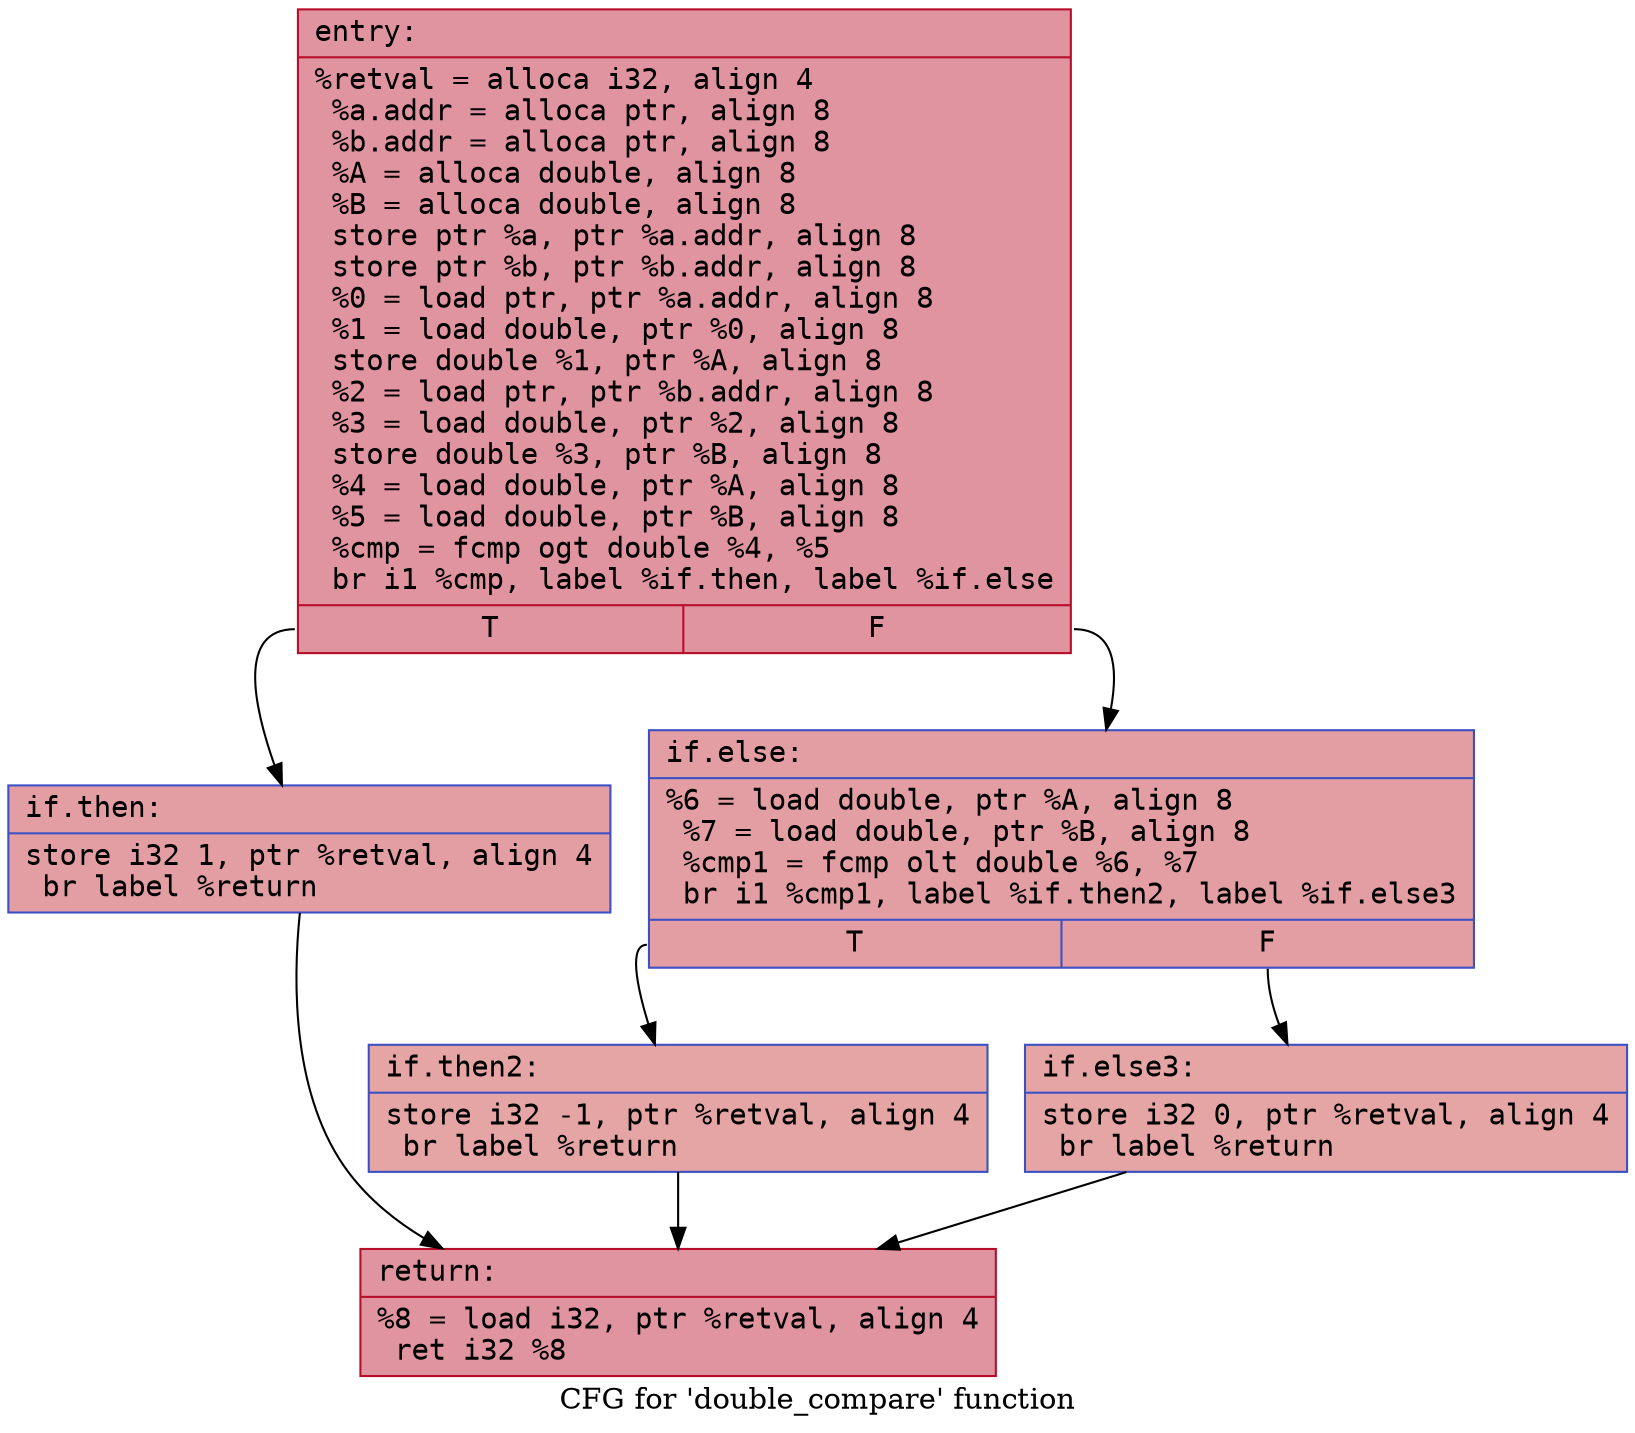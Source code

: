 digraph "CFG for 'double_compare' function" {
	label="CFG for 'double_compare' function";

	Node0x55bfd5c10fe0 [shape=record,color="#b70d28ff", style=filled, fillcolor="#b70d2870" fontname="Courier",label="{entry:\l|  %retval = alloca i32, align 4\l  %a.addr = alloca ptr, align 8\l  %b.addr = alloca ptr, align 8\l  %A = alloca double, align 8\l  %B = alloca double, align 8\l  store ptr %a, ptr %a.addr, align 8\l  store ptr %b, ptr %b.addr, align 8\l  %0 = load ptr, ptr %a.addr, align 8\l  %1 = load double, ptr %0, align 8\l  store double %1, ptr %A, align 8\l  %2 = load ptr, ptr %b.addr, align 8\l  %3 = load double, ptr %2, align 8\l  store double %3, ptr %B, align 8\l  %4 = load double, ptr %A, align 8\l  %5 = load double, ptr %B, align 8\l  %cmp = fcmp ogt double %4, %5\l  br i1 %cmp, label %if.then, label %if.else\l|{<s0>T|<s1>F}}"];
	Node0x55bfd5c10fe0:s0 -> Node0x55bfd5c13840[tooltip="entry -> if.then\nProbability 50.00%" ];
	Node0x55bfd5c10fe0:s1 -> Node0x55bfd5c138b0[tooltip="entry -> if.else\nProbability 50.00%" ];
	Node0x55bfd5c13840 [shape=record,color="#3d50c3ff", style=filled, fillcolor="#be242e70" fontname="Courier",label="{if.then:\l|  store i32 1, ptr %retval, align 4\l  br label %return\l}"];
	Node0x55bfd5c13840 -> Node0x55bfd5c13ad0[tooltip="if.then -> return\nProbability 100.00%" ];
	Node0x55bfd5c138b0 [shape=record,color="#3d50c3ff", style=filled, fillcolor="#be242e70" fontname="Courier",label="{if.else:\l|  %6 = load double, ptr %A, align 8\l  %7 = load double, ptr %B, align 8\l  %cmp1 = fcmp olt double %6, %7\l  br i1 %cmp1, label %if.then2, label %if.else3\l|{<s0>T|<s1>F}}"];
	Node0x55bfd5c138b0:s0 -> Node0x55bfd5c13f00[tooltip="if.else -> if.then2\nProbability 50.00%" ];
	Node0x55bfd5c138b0:s1 -> Node0x55bfd5c13f80[tooltip="if.else -> if.else3\nProbability 50.00%" ];
	Node0x55bfd5c13f00 [shape=record,color="#3d50c3ff", style=filled, fillcolor="#c5333470" fontname="Courier",label="{if.then2:\l|  store i32 -1, ptr %retval, align 4\l  br label %return\l}"];
	Node0x55bfd5c13f00 -> Node0x55bfd5c13ad0[tooltip="if.then2 -> return\nProbability 100.00%" ];
	Node0x55bfd5c13f80 [shape=record,color="#3d50c3ff", style=filled, fillcolor="#c5333470" fontname="Courier",label="{if.else3:\l|  store i32 0, ptr %retval, align 4\l  br label %return\l}"];
	Node0x55bfd5c13f80 -> Node0x55bfd5c13ad0[tooltip="if.else3 -> return\nProbability 100.00%" ];
	Node0x55bfd5c13ad0 [shape=record,color="#b70d28ff", style=filled, fillcolor="#b70d2870" fontname="Courier",label="{return:\l|  %8 = load i32, ptr %retval, align 4\l  ret i32 %8\l}"];
}
